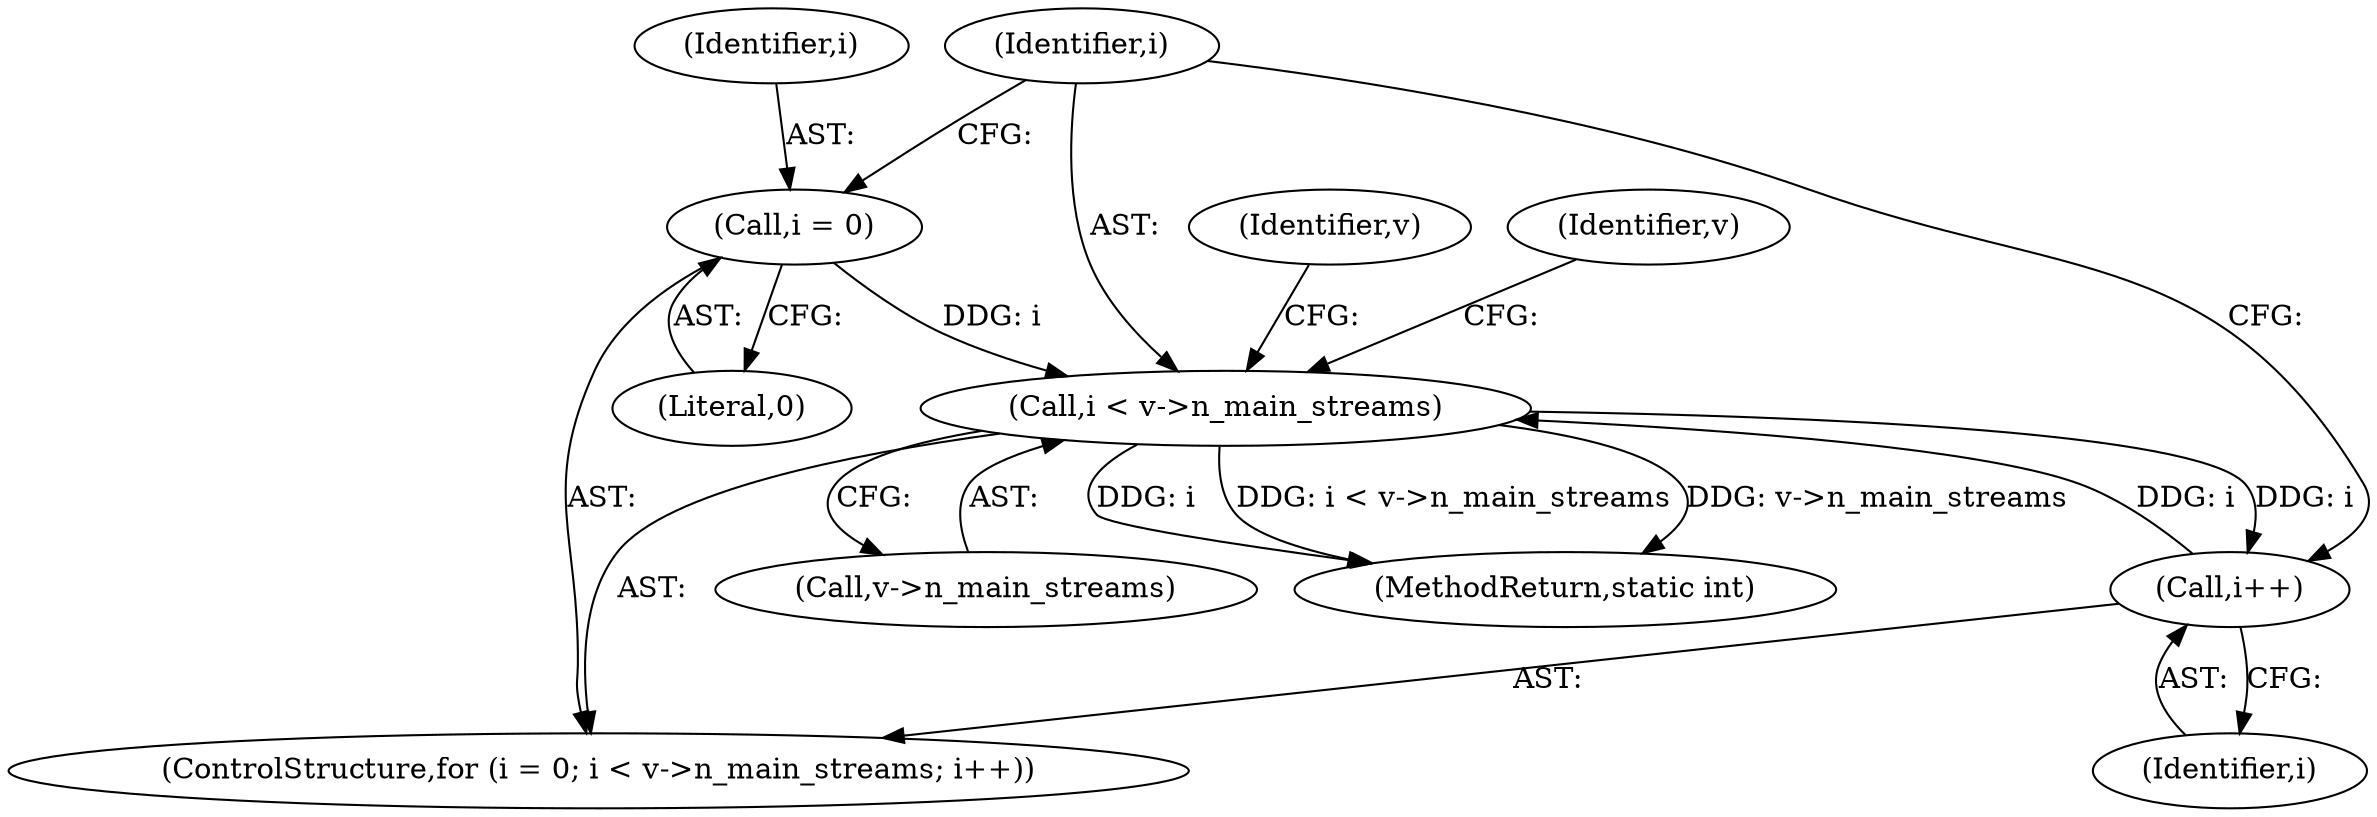 digraph "0_FFmpeg_7ec414892ddcad88313848494b6fc5f437c9ca4a@API" {
"1000170" [label="(Call,i < v->n_main_streams)"];
"1000167" [label="(Call,i = 0)"];
"1000175" [label="(Call,i++)"];
"1000170" [label="(Call,i < v->n_main_streams)"];
"1000176" [label="(Identifier,i)"];
"1000171" [label="(Identifier,i)"];
"1000169" [label="(Literal,0)"];
"1000172" [label="(Call,v->n_main_streams)"];
"1000175" [label="(Call,i++)"];
"1000167" [label="(Call,i = 0)"];
"1000170" [label="(Call,i < v->n_main_streams)"];
"1000183" [label="(Identifier,v)"];
"1000168" [label="(Identifier,i)"];
"1000198" [label="(Identifier,v)"];
"1000473" [label="(MethodReturn,static int)"];
"1000166" [label="(ControlStructure,for (i = 0; i < v->n_main_streams; i++))"];
"1000170" -> "1000166"  [label="AST: "];
"1000170" -> "1000172"  [label="CFG: "];
"1000171" -> "1000170"  [label="AST: "];
"1000172" -> "1000170"  [label="AST: "];
"1000183" -> "1000170"  [label="CFG: "];
"1000198" -> "1000170"  [label="CFG: "];
"1000170" -> "1000473"  [label="DDG: v->n_main_streams"];
"1000170" -> "1000473"  [label="DDG: i"];
"1000170" -> "1000473"  [label="DDG: i < v->n_main_streams"];
"1000167" -> "1000170"  [label="DDG: i"];
"1000175" -> "1000170"  [label="DDG: i"];
"1000170" -> "1000175"  [label="DDG: i"];
"1000167" -> "1000166"  [label="AST: "];
"1000167" -> "1000169"  [label="CFG: "];
"1000168" -> "1000167"  [label="AST: "];
"1000169" -> "1000167"  [label="AST: "];
"1000171" -> "1000167"  [label="CFG: "];
"1000175" -> "1000166"  [label="AST: "];
"1000175" -> "1000176"  [label="CFG: "];
"1000176" -> "1000175"  [label="AST: "];
"1000171" -> "1000175"  [label="CFG: "];
}
